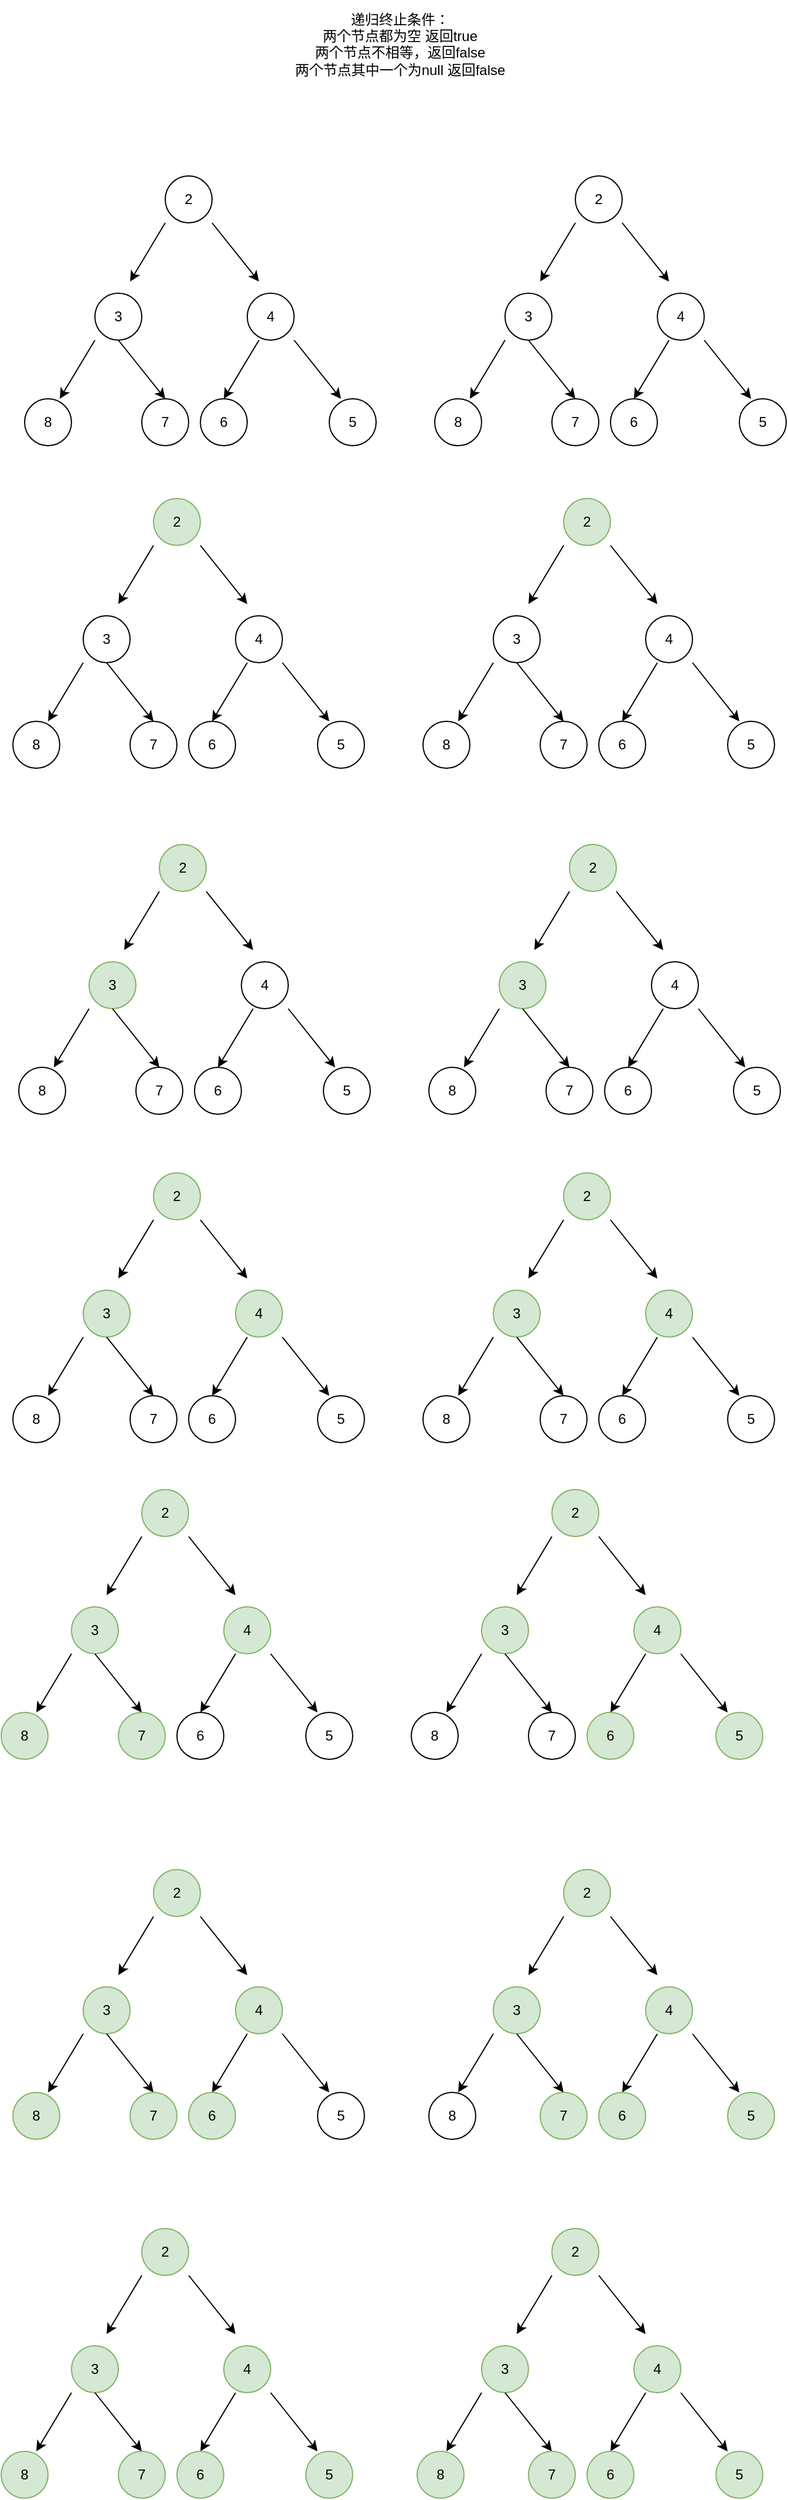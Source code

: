 <mxfile version="28.0.9">
  <diagram name="第 1 页" id="DvBqL60HD2wJzUJgZ8ju">
    <mxGraphModel dx="1426" dy="1954" grid="1" gridSize="10" guides="1" tooltips="1" connect="1" arrows="1" fold="1" page="1" pageScale="1" pageWidth="827" pageHeight="1169" math="0" shadow="0">
      <root>
        <mxCell id="0" />
        <mxCell id="1" parent="0" />
        <mxCell id="a-yUPIUQInHSvUVOcxe_-1" value="2" style="ellipse;whiteSpace=wrap;html=1;aspect=fixed;" vertex="1" parent="1">
          <mxGeometry x="160" y="80" width="40" height="40" as="geometry" />
        </mxCell>
        <mxCell id="a-yUPIUQInHSvUVOcxe_-3" value="" style="endArrow=classic;html=1;rounded=0;" edge="1" parent="1">
          <mxGeometry width="50" height="50" relative="1" as="geometry">
            <mxPoint x="160" y="120" as="sourcePoint" />
            <mxPoint x="130" y="170" as="targetPoint" />
          </mxGeometry>
        </mxCell>
        <mxCell id="a-yUPIUQInHSvUVOcxe_-4" value="" style="endArrow=classic;html=1;rounded=0;" edge="1" parent="1">
          <mxGeometry width="50" height="50" relative="1" as="geometry">
            <mxPoint x="200" y="120" as="sourcePoint" />
            <mxPoint x="240" y="170" as="targetPoint" />
          </mxGeometry>
        </mxCell>
        <mxCell id="a-yUPIUQInHSvUVOcxe_-6" value="3" style="ellipse;whiteSpace=wrap;html=1;aspect=fixed;" vertex="1" parent="1">
          <mxGeometry x="100" y="180" width="40" height="40" as="geometry" />
        </mxCell>
        <mxCell id="a-yUPIUQInHSvUVOcxe_-7" value="4" style="ellipse;whiteSpace=wrap;html=1;aspect=fixed;" vertex="1" parent="1">
          <mxGeometry x="230" y="180" width="40" height="40" as="geometry" />
        </mxCell>
        <mxCell id="a-yUPIUQInHSvUVOcxe_-8" value="" style="endArrow=classic;html=1;rounded=0;" edge="1" parent="1">
          <mxGeometry width="50" height="50" relative="1" as="geometry">
            <mxPoint x="100" y="220" as="sourcePoint" />
            <mxPoint x="70" y="270" as="targetPoint" />
          </mxGeometry>
        </mxCell>
        <mxCell id="a-yUPIUQInHSvUVOcxe_-9" value="" style="endArrow=classic;html=1;rounded=0;" edge="1" parent="1">
          <mxGeometry width="50" height="50" relative="1" as="geometry">
            <mxPoint x="270" y="220" as="sourcePoint" />
            <mxPoint x="310" y="270" as="targetPoint" />
          </mxGeometry>
        </mxCell>
        <mxCell id="a-yUPIUQInHSvUVOcxe_-10" value="8" style="ellipse;whiteSpace=wrap;html=1;aspect=fixed;" vertex="1" parent="1">
          <mxGeometry x="40" y="270" width="40" height="40" as="geometry" />
        </mxCell>
        <mxCell id="a-yUPIUQInHSvUVOcxe_-11" value="5" style="ellipse;whiteSpace=wrap;html=1;aspect=fixed;" vertex="1" parent="1">
          <mxGeometry x="300" y="270" width="40" height="40" as="geometry" />
        </mxCell>
        <mxCell id="a-yUPIUQInHSvUVOcxe_-12" value="" style="endArrow=classic;html=1;rounded=0;" edge="1" parent="1">
          <mxGeometry width="50" height="50" relative="1" as="geometry">
            <mxPoint x="120" y="220" as="sourcePoint" />
            <mxPoint x="160" y="270" as="targetPoint" />
          </mxGeometry>
        </mxCell>
        <mxCell id="a-yUPIUQInHSvUVOcxe_-13" value="" style="endArrow=classic;html=1;rounded=0;" edge="1" parent="1">
          <mxGeometry width="50" height="50" relative="1" as="geometry">
            <mxPoint x="240" y="220" as="sourcePoint" />
            <mxPoint x="210" y="270" as="targetPoint" />
          </mxGeometry>
        </mxCell>
        <mxCell id="a-yUPIUQInHSvUVOcxe_-14" value="7" style="ellipse;whiteSpace=wrap;html=1;aspect=fixed;" vertex="1" parent="1">
          <mxGeometry x="140" y="270" width="40" height="40" as="geometry" />
        </mxCell>
        <mxCell id="a-yUPIUQInHSvUVOcxe_-15" value="6" style="ellipse;whiteSpace=wrap;html=1;aspect=fixed;" vertex="1" parent="1">
          <mxGeometry x="190" y="270" width="40" height="40" as="geometry" />
        </mxCell>
        <mxCell id="a-yUPIUQInHSvUVOcxe_-16" value="2" style="ellipse;whiteSpace=wrap;html=1;aspect=fixed;" vertex="1" parent="1">
          <mxGeometry x="510" y="80" width="40" height="40" as="geometry" />
        </mxCell>
        <mxCell id="a-yUPIUQInHSvUVOcxe_-17" value="" style="endArrow=classic;html=1;rounded=0;" edge="1" parent="1">
          <mxGeometry width="50" height="50" relative="1" as="geometry">
            <mxPoint x="510" y="120" as="sourcePoint" />
            <mxPoint x="480" y="170" as="targetPoint" />
          </mxGeometry>
        </mxCell>
        <mxCell id="a-yUPIUQInHSvUVOcxe_-18" value="" style="endArrow=classic;html=1;rounded=0;" edge="1" parent="1">
          <mxGeometry width="50" height="50" relative="1" as="geometry">
            <mxPoint x="550" y="120" as="sourcePoint" />
            <mxPoint x="590" y="170" as="targetPoint" />
          </mxGeometry>
        </mxCell>
        <mxCell id="a-yUPIUQInHSvUVOcxe_-19" value="3" style="ellipse;whiteSpace=wrap;html=1;aspect=fixed;" vertex="1" parent="1">
          <mxGeometry x="450" y="180" width="40" height="40" as="geometry" />
        </mxCell>
        <mxCell id="a-yUPIUQInHSvUVOcxe_-20" value="4" style="ellipse;whiteSpace=wrap;html=1;aspect=fixed;" vertex="1" parent="1">
          <mxGeometry x="580" y="180" width="40" height="40" as="geometry" />
        </mxCell>
        <mxCell id="a-yUPIUQInHSvUVOcxe_-21" value="" style="endArrow=classic;html=1;rounded=0;" edge="1" parent="1">
          <mxGeometry width="50" height="50" relative="1" as="geometry">
            <mxPoint x="450" y="220" as="sourcePoint" />
            <mxPoint x="420" y="270" as="targetPoint" />
          </mxGeometry>
        </mxCell>
        <mxCell id="a-yUPIUQInHSvUVOcxe_-22" value="" style="endArrow=classic;html=1;rounded=0;" edge="1" parent="1">
          <mxGeometry width="50" height="50" relative="1" as="geometry">
            <mxPoint x="620" y="220" as="sourcePoint" />
            <mxPoint x="660" y="270" as="targetPoint" />
          </mxGeometry>
        </mxCell>
        <mxCell id="a-yUPIUQInHSvUVOcxe_-23" value="8" style="ellipse;whiteSpace=wrap;html=1;aspect=fixed;" vertex="1" parent="1">
          <mxGeometry x="390" y="270" width="40" height="40" as="geometry" />
        </mxCell>
        <mxCell id="a-yUPIUQInHSvUVOcxe_-24" value="5" style="ellipse;whiteSpace=wrap;html=1;aspect=fixed;" vertex="1" parent="1">
          <mxGeometry x="650" y="270" width="40" height="40" as="geometry" />
        </mxCell>
        <mxCell id="a-yUPIUQInHSvUVOcxe_-25" value="" style="endArrow=classic;html=1;rounded=0;" edge="1" parent="1">
          <mxGeometry width="50" height="50" relative="1" as="geometry">
            <mxPoint x="470" y="220" as="sourcePoint" />
            <mxPoint x="510" y="270" as="targetPoint" />
          </mxGeometry>
        </mxCell>
        <mxCell id="a-yUPIUQInHSvUVOcxe_-26" value="" style="endArrow=classic;html=1;rounded=0;" edge="1" parent="1">
          <mxGeometry width="50" height="50" relative="1" as="geometry">
            <mxPoint x="590" y="220" as="sourcePoint" />
            <mxPoint x="560" y="270" as="targetPoint" />
          </mxGeometry>
        </mxCell>
        <mxCell id="a-yUPIUQInHSvUVOcxe_-27" value="7" style="ellipse;whiteSpace=wrap;html=1;aspect=fixed;" vertex="1" parent="1">
          <mxGeometry x="490" y="270" width="40" height="40" as="geometry" />
        </mxCell>
        <mxCell id="a-yUPIUQInHSvUVOcxe_-28" value="6" style="ellipse;whiteSpace=wrap;html=1;aspect=fixed;" vertex="1" parent="1">
          <mxGeometry x="540" y="270" width="40" height="40" as="geometry" />
        </mxCell>
        <mxCell id="a-yUPIUQInHSvUVOcxe_-30" value="递归终止条件：&lt;div&gt;两个节点都为空 返回true&lt;div&gt;两个节点不相等，返回false&lt;/div&gt;&lt;div&gt;两个节点其中一个为null 返回false&lt;/div&gt;&lt;div&gt;&lt;br&gt;&lt;/div&gt;&lt;/div&gt;" style="text;html=1;align=center;verticalAlign=middle;resizable=0;points=[];autosize=1;strokeColor=none;fillColor=none;" vertex="1" parent="1">
          <mxGeometry x="260" y="-70" width="200" height="90" as="geometry" />
        </mxCell>
        <mxCell id="a-yUPIUQInHSvUVOcxe_-31" value="2" style="ellipse;whiteSpace=wrap;html=1;aspect=fixed;fillColor=#d5e8d4;strokeColor=#82b366;" vertex="1" parent="1">
          <mxGeometry x="150" y="355" width="40" height="40" as="geometry" />
        </mxCell>
        <mxCell id="a-yUPIUQInHSvUVOcxe_-32" value="" style="endArrow=classic;html=1;rounded=0;" edge="1" parent="1">
          <mxGeometry width="50" height="50" relative="1" as="geometry">
            <mxPoint x="150" y="395" as="sourcePoint" />
            <mxPoint x="120" y="445" as="targetPoint" />
          </mxGeometry>
        </mxCell>
        <mxCell id="a-yUPIUQInHSvUVOcxe_-33" value="" style="endArrow=classic;html=1;rounded=0;" edge="1" parent="1">
          <mxGeometry width="50" height="50" relative="1" as="geometry">
            <mxPoint x="190" y="395" as="sourcePoint" />
            <mxPoint x="230" y="445" as="targetPoint" />
          </mxGeometry>
        </mxCell>
        <mxCell id="a-yUPIUQInHSvUVOcxe_-34" value="3" style="ellipse;whiteSpace=wrap;html=1;aspect=fixed;" vertex="1" parent="1">
          <mxGeometry x="90" y="455" width="40" height="40" as="geometry" />
        </mxCell>
        <mxCell id="a-yUPIUQInHSvUVOcxe_-35" value="4" style="ellipse;whiteSpace=wrap;html=1;aspect=fixed;" vertex="1" parent="1">
          <mxGeometry x="220" y="455" width="40" height="40" as="geometry" />
        </mxCell>
        <mxCell id="a-yUPIUQInHSvUVOcxe_-36" value="" style="endArrow=classic;html=1;rounded=0;" edge="1" parent="1">
          <mxGeometry width="50" height="50" relative="1" as="geometry">
            <mxPoint x="90" y="495" as="sourcePoint" />
            <mxPoint x="60" y="545" as="targetPoint" />
          </mxGeometry>
        </mxCell>
        <mxCell id="a-yUPIUQInHSvUVOcxe_-37" value="" style="endArrow=classic;html=1;rounded=0;" edge="1" parent="1">
          <mxGeometry width="50" height="50" relative="1" as="geometry">
            <mxPoint x="260" y="495" as="sourcePoint" />
            <mxPoint x="300" y="545" as="targetPoint" />
          </mxGeometry>
        </mxCell>
        <mxCell id="a-yUPIUQInHSvUVOcxe_-38" value="8" style="ellipse;whiteSpace=wrap;html=1;aspect=fixed;" vertex="1" parent="1">
          <mxGeometry x="30" y="545" width="40" height="40" as="geometry" />
        </mxCell>
        <mxCell id="a-yUPIUQInHSvUVOcxe_-39" value="5" style="ellipse;whiteSpace=wrap;html=1;aspect=fixed;" vertex="1" parent="1">
          <mxGeometry x="290" y="545" width="40" height="40" as="geometry" />
        </mxCell>
        <mxCell id="a-yUPIUQInHSvUVOcxe_-40" value="" style="endArrow=classic;html=1;rounded=0;" edge="1" parent="1">
          <mxGeometry width="50" height="50" relative="1" as="geometry">
            <mxPoint x="110" y="495" as="sourcePoint" />
            <mxPoint x="150" y="545" as="targetPoint" />
          </mxGeometry>
        </mxCell>
        <mxCell id="a-yUPIUQInHSvUVOcxe_-41" value="" style="endArrow=classic;html=1;rounded=0;" edge="1" parent="1">
          <mxGeometry width="50" height="50" relative="1" as="geometry">
            <mxPoint x="230" y="495" as="sourcePoint" />
            <mxPoint x="200" y="545" as="targetPoint" />
          </mxGeometry>
        </mxCell>
        <mxCell id="a-yUPIUQInHSvUVOcxe_-42" value="7" style="ellipse;whiteSpace=wrap;html=1;aspect=fixed;" vertex="1" parent="1">
          <mxGeometry x="130" y="545" width="40" height="40" as="geometry" />
        </mxCell>
        <mxCell id="a-yUPIUQInHSvUVOcxe_-43" value="6" style="ellipse;whiteSpace=wrap;html=1;aspect=fixed;" vertex="1" parent="1">
          <mxGeometry x="180" y="545" width="40" height="40" as="geometry" />
        </mxCell>
        <mxCell id="a-yUPIUQInHSvUVOcxe_-44" value="2" style="ellipse;whiteSpace=wrap;html=1;aspect=fixed;fillColor=#d5e8d4;strokeColor=#82b366;" vertex="1" parent="1">
          <mxGeometry x="500" y="355" width="40" height="40" as="geometry" />
        </mxCell>
        <mxCell id="a-yUPIUQInHSvUVOcxe_-45" value="" style="endArrow=classic;html=1;rounded=0;" edge="1" parent="1">
          <mxGeometry width="50" height="50" relative="1" as="geometry">
            <mxPoint x="500" y="395" as="sourcePoint" />
            <mxPoint x="470" y="445" as="targetPoint" />
          </mxGeometry>
        </mxCell>
        <mxCell id="a-yUPIUQInHSvUVOcxe_-46" value="" style="endArrow=classic;html=1;rounded=0;" edge="1" parent="1">
          <mxGeometry width="50" height="50" relative="1" as="geometry">
            <mxPoint x="540" y="395" as="sourcePoint" />
            <mxPoint x="580" y="445" as="targetPoint" />
          </mxGeometry>
        </mxCell>
        <mxCell id="a-yUPIUQInHSvUVOcxe_-47" value="3" style="ellipse;whiteSpace=wrap;html=1;aspect=fixed;" vertex="1" parent="1">
          <mxGeometry x="440" y="455" width="40" height="40" as="geometry" />
        </mxCell>
        <mxCell id="a-yUPIUQInHSvUVOcxe_-48" value="4" style="ellipse;whiteSpace=wrap;html=1;aspect=fixed;" vertex="1" parent="1">
          <mxGeometry x="570" y="455" width="40" height="40" as="geometry" />
        </mxCell>
        <mxCell id="a-yUPIUQInHSvUVOcxe_-49" value="" style="endArrow=classic;html=1;rounded=0;" edge="1" parent="1">
          <mxGeometry width="50" height="50" relative="1" as="geometry">
            <mxPoint x="440" y="495" as="sourcePoint" />
            <mxPoint x="410" y="545" as="targetPoint" />
          </mxGeometry>
        </mxCell>
        <mxCell id="a-yUPIUQInHSvUVOcxe_-50" value="" style="endArrow=classic;html=1;rounded=0;" edge="1" parent="1">
          <mxGeometry width="50" height="50" relative="1" as="geometry">
            <mxPoint x="610" y="495" as="sourcePoint" />
            <mxPoint x="650" y="545" as="targetPoint" />
          </mxGeometry>
        </mxCell>
        <mxCell id="a-yUPIUQInHSvUVOcxe_-51" value="8" style="ellipse;whiteSpace=wrap;html=1;aspect=fixed;" vertex="1" parent="1">
          <mxGeometry x="380" y="545" width="40" height="40" as="geometry" />
        </mxCell>
        <mxCell id="a-yUPIUQInHSvUVOcxe_-52" value="5" style="ellipse;whiteSpace=wrap;html=1;aspect=fixed;" vertex="1" parent="1">
          <mxGeometry x="640" y="545" width="40" height="40" as="geometry" />
        </mxCell>
        <mxCell id="a-yUPIUQInHSvUVOcxe_-53" value="" style="endArrow=classic;html=1;rounded=0;" edge="1" parent="1">
          <mxGeometry width="50" height="50" relative="1" as="geometry">
            <mxPoint x="460" y="495" as="sourcePoint" />
            <mxPoint x="500" y="545" as="targetPoint" />
          </mxGeometry>
        </mxCell>
        <mxCell id="a-yUPIUQInHSvUVOcxe_-54" value="" style="endArrow=classic;html=1;rounded=0;" edge="1" parent="1">
          <mxGeometry width="50" height="50" relative="1" as="geometry">
            <mxPoint x="580" y="495" as="sourcePoint" />
            <mxPoint x="550" y="545" as="targetPoint" />
          </mxGeometry>
        </mxCell>
        <mxCell id="a-yUPIUQInHSvUVOcxe_-55" value="7" style="ellipse;whiteSpace=wrap;html=1;aspect=fixed;" vertex="1" parent="1">
          <mxGeometry x="480" y="545" width="40" height="40" as="geometry" />
        </mxCell>
        <mxCell id="a-yUPIUQInHSvUVOcxe_-56" value="6" style="ellipse;whiteSpace=wrap;html=1;aspect=fixed;" vertex="1" parent="1">
          <mxGeometry x="530" y="545" width="40" height="40" as="geometry" />
        </mxCell>
        <mxCell id="a-yUPIUQInHSvUVOcxe_-57" value="2" style="ellipse;whiteSpace=wrap;html=1;aspect=fixed;fillColor=#d5e8d4;strokeColor=#82b366;" vertex="1" parent="1">
          <mxGeometry x="155" y="650" width="40" height="40" as="geometry" />
        </mxCell>
        <mxCell id="a-yUPIUQInHSvUVOcxe_-58" value="" style="endArrow=classic;html=1;rounded=0;" edge="1" parent="1">
          <mxGeometry width="50" height="50" relative="1" as="geometry">
            <mxPoint x="155" y="690" as="sourcePoint" />
            <mxPoint x="125" y="740" as="targetPoint" />
          </mxGeometry>
        </mxCell>
        <mxCell id="a-yUPIUQInHSvUVOcxe_-59" value="" style="endArrow=classic;html=1;rounded=0;" edge="1" parent="1">
          <mxGeometry width="50" height="50" relative="1" as="geometry">
            <mxPoint x="195" y="690" as="sourcePoint" />
            <mxPoint x="235" y="740" as="targetPoint" />
          </mxGeometry>
        </mxCell>
        <mxCell id="a-yUPIUQInHSvUVOcxe_-60" value="3" style="ellipse;whiteSpace=wrap;html=1;aspect=fixed;fillColor=#d5e8d4;strokeColor=#82b366;" vertex="1" parent="1">
          <mxGeometry x="95" y="750" width="40" height="40" as="geometry" />
        </mxCell>
        <mxCell id="a-yUPIUQInHSvUVOcxe_-61" value="4" style="ellipse;whiteSpace=wrap;html=1;aspect=fixed;" vertex="1" parent="1">
          <mxGeometry x="225" y="750" width="40" height="40" as="geometry" />
        </mxCell>
        <mxCell id="a-yUPIUQInHSvUVOcxe_-62" value="" style="endArrow=classic;html=1;rounded=0;" edge="1" parent="1">
          <mxGeometry width="50" height="50" relative="1" as="geometry">
            <mxPoint x="95" y="790" as="sourcePoint" />
            <mxPoint x="65" y="840" as="targetPoint" />
          </mxGeometry>
        </mxCell>
        <mxCell id="a-yUPIUQInHSvUVOcxe_-63" value="" style="endArrow=classic;html=1;rounded=0;" edge="1" parent="1">
          <mxGeometry width="50" height="50" relative="1" as="geometry">
            <mxPoint x="265" y="790" as="sourcePoint" />
            <mxPoint x="305" y="840" as="targetPoint" />
          </mxGeometry>
        </mxCell>
        <mxCell id="a-yUPIUQInHSvUVOcxe_-64" value="8" style="ellipse;whiteSpace=wrap;html=1;aspect=fixed;" vertex="1" parent="1">
          <mxGeometry x="35" y="840" width="40" height="40" as="geometry" />
        </mxCell>
        <mxCell id="a-yUPIUQInHSvUVOcxe_-65" value="5" style="ellipse;whiteSpace=wrap;html=1;aspect=fixed;" vertex="1" parent="1">
          <mxGeometry x="295" y="840" width="40" height="40" as="geometry" />
        </mxCell>
        <mxCell id="a-yUPIUQInHSvUVOcxe_-66" value="" style="endArrow=classic;html=1;rounded=0;" edge="1" parent="1">
          <mxGeometry width="50" height="50" relative="1" as="geometry">
            <mxPoint x="115" y="790" as="sourcePoint" />
            <mxPoint x="155" y="840" as="targetPoint" />
          </mxGeometry>
        </mxCell>
        <mxCell id="a-yUPIUQInHSvUVOcxe_-67" value="" style="endArrow=classic;html=1;rounded=0;" edge="1" parent="1">
          <mxGeometry width="50" height="50" relative="1" as="geometry">
            <mxPoint x="235" y="790" as="sourcePoint" />
            <mxPoint x="205" y="840" as="targetPoint" />
          </mxGeometry>
        </mxCell>
        <mxCell id="a-yUPIUQInHSvUVOcxe_-68" value="7" style="ellipse;whiteSpace=wrap;html=1;aspect=fixed;" vertex="1" parent="1">
          <mxGeometry x="135" y="840" width="40" height="40" as="geometry" />
        </mxCell>
        <mxCell id="a-yUPIUQInHSvUVOcxe_-69" value="6" style="ellipse;whiteSpace=wrap;html=1;aspect=fixed;" vertex="1" parent="1">
          <mxGeometry x="185" y="840" width="40" height="40" as="geometry" />
        </mxCell>
        <mxCell id="a-yUPIUQInHSvUVOcxe_-70" value="2" style="ellipse;whiteSpace=wrap;html=1;aspect=fixed;fillColor=#d5e8d4;strokeColor=#82b366;" vertex="1" parent="1">
          <mxGeometry x="505" y="650" width="40" height="40" as="geometry" />
        </mxCell>
        <mxCell id="a-yUPIUQInHSvUVOcxe_-71" value="" style="endArrow=classic;html=1;rounded=0;" edge="1" parent="1">
          <mxGeometry width="50" height="50" relative="1" as="geometry">
            <mxPoint x="505" y="690" as="sourcePoint" />
            <mxPoint x="475" y="740" as="targetPoint" />
          </mxGeometry>
        </mxCell>
        <mxCell id="a-yUPIUQInHSvUVOcxe_-72" value="" style="endArrow=classic;html=1;rounded=0;" edge="1" parent="1">
          <mxGeometry width="50" height="50" relative="1" as="geometry">
            <mxPoint x="545" y="690" as="sourcePoint" />
            <mxPoint x="585" y="740" as="targetPoint" />
          </mxGeometry>
        </mxCell>
        <mxCell id="a-yUPIUQInHSvUVOcxe_-73" value="3" style="ellipse;whiteSpace=wrap;html=1;aspect=fixed;fillColor=#d5e8d4;strokeColor=#82b366;" vertex="1" parent="1">
          <mxGeometry x="445" y="750" width="40" height="40" as="geometry" />
        </mxCell>
        <mxCell id="a-yUPIUQInHSvUVOcxe_-74" value="4" style="ellipse;whiteSpace=wrap;html=1;aspect=fixed;" vertex="1" parent="1">
          <mxGeometry x="575" y="750" width="40" height="40" as="geometry" />
        </mxCell>
        <mxCell id="a-yUPIUQInHSvUVOcxe_-75" value="" style="endArrow=classic;html=1;rounded=0;" edge="1" parent="1">
          <mxGeometry width="50" height="50" relative="1" as="geometry">
            <mxPoint x="445" y="790" as="sourcePoint" />
            <mxPoint x="415" y="840" as="targetPoint" />
          </mxGeometry>
        </mxCell>
        <mxCell id="a-yUPIUQInHSvUVOcxe_-76" value="" style="endArrow=classic;html=1;rounded=0;" edge="1" parent="1">
          <mxGeometry width="50" height="50" relative="1" as="geometry">
            <mxPoint x="615" y="790" as="sourcePoint" />
            <mxPoint x="655" y="840" as="targetPoint" />
          </mxGeometry>
        </mxCell>
        <mxCell id="a-yUPIUQInHSvUVOcxe_-77" value="8" style="ellipse;whiteSpace=wrap;html=1;aspect=fixed;" vertex="1" parent="1">
          <mxGeometry x="385" y="840" width="40" height="40" as="geometry" />
        </mxCell>
        <mxCell id="a-yUPIUQInHSvUVOcxe_-78" value="5" style="ellipse;whiteSpace=wrap;html=1;aspect=fixed;" vertex="1" parent="1">
          <mxGeometry x="645" y="840" width="40" height="40" as="geometry" />
        </mxCell>
        <mxCell id="a-yUPIUQInHSvUVOcxe_-79" value="" style="endArrow=classic;html=1;rounded=0;" edge="1" parent="1">
          <mxGeometry width="50" height="50" relative="1" as="geometry">
            <mxPoint x="465" y="790" as="sourcePoint" />
            <mxPoint x="505" y="840" as="targetPoint" />
          </mxGeometry>
        </mxCell>
        <mxCell id="a-yUPIUQInHSvUVOcxe_-80" value="" style="endArrow=classic;html=1;rounded=0;" edge="1" parent="1">
          <mxGeometry width="50" height="50" relative="1" as="geometry">
            <mxPoint x="585" y="790" as="sourcePoint" />
            <mxPoint x="555" y="840" as="targetPoint" />
          </mxGeometry>
        </mxCell>
        <mxCell id="a-yUPIUQInHSvUVOcxe_-81" value="7" style="ellipse;whiteSpace=wrap;html=1;aspect=fixed;" vertex="1" parent="1">
          <mxGeometry x="485" y="840" width="40" height="40" as="geometry" />
        </mxCell>
        <mxCell id="a-yUPIUQInHSvUVOcxe_-82" value="6" style="ellipse;whiteSpace=wrap;html=1;aspect=fixed;" vertex="1" parent="1">
          <mxGeometry x="535" y="840" width="40" height="40" as="geometry" />
        </mxCell>
        <mxCell id="a-yUPIUQInHSvUVOcxe_-83" value="2" style="ellipse;whiteSpace=wrap;html=1;aspect=fixed;fillColor=#d5e8d4;strokeColor=#82b366;" vertex="1" parent="1">
          <mxGeometry x="150" y="930" width="40" height="40" as="geometry" />
        </mxCell>
        <mxCell id="a-yUPIUQInHSvUVOcxe_-84" value="" style="endArrow=classic;html=1;rounded=0;" edge="1" parent="1">
          <mxGeometry width="50" height="50" relative="1" as="geometry">
            <mxPoint x="150" y="970" as="sourcePoint" />
            <mxPoint x="120" y="1020" as="targetPoint" />
          </mxGeometry>
        </mxCell>
        <mxCell id="a-yUPIUQInHSvUVOcxe_-85" value="" style="endArrow=classic;html=1;rounded=0;" edge="1" parent="1">
          <mxGeometry width="50" height="50" relative="1" as="geometry">
            <mxPoint x="190" y="970" as="sourcePoint" />
            <mxPoint x="230" y="1020" as="targetPoint" />
          </mxGeometry>
        </mxCell>
        <mxCell id="a-yUPIUQInHSvUVOcxe_-86" value="3" style="ellipse;whiteSpace=wrap;html=1;aspect=fixed;fillColor=#d5e8d4;strokeColor=#82b366;" vertex="1" parent="1">
          <mxGeometry x="90" y="1030" width="40" height="40" as="geometry" />
        </mxCell>
        <mxCell id="a-yUPIUQInHSvUVOcxe_-87" value="4" style="ellipse;whiteSpace=wrap;html=1;aspect=fixed;fillColor=#d5e8d4;strokeColor=#82b366;" vertex="1" parent="1">
          <mxGeometry x="220" y="1030" width="40" height="40" as="geometry" />
        </mxCell>
        <mxCell id="a-yUPIUQInHSvUVOcxe_-88" value="" style="endArrow=classic;html=1;rounded=0;" edge="1" parent="1">
          <mxGeometry width="50" height="50" relative="1" as="geometry">
            <mxPoint x="90" y="1070" as="sourcePoint" />
            <mxPoint x="60" y="1120" as="targetPoint" />
          </mxGeometry>
        </mxCell>
        <mxCell id="a-yUPIUQInHSvUVOcxe_-89" value="" style="endArrow=classic;html=1;rounded=0;" edge="1" parent="1">
          <mxGeometry width="50" height="50" relative="1" as="geometry">
            <mxPoint x="260" y="1070" as="sourcePoint" />
            <mxPoint x="300" y="1120" as="targetPoint" />
          </mxGeometry>
        </mxCell>
        <mxCell id="a-yUPIUQInHSvUVOcxe_-90" value="8" style="ellipse;whiteSpace=wrap;html=1;aspect=fixed;" vertex="1" parent="1">
          <mxGeometry x="30" y="1120" width="40" height="40" as="geometry" />
        </mxCell>
        <mxCell id="a-yUPIUQInHSvUVOcxe_-91" value="5" style="ellipse;whiteSpace=wrap;html=1;aspect=fixed;" vertex="1" parent="1">
          <mxGeometry x="290" y="1120" width="40" height="40" as="geometry" />
        </mxCell>
        <mxCell id="a-yUPIUQInHSvUVOcxe_-92" value="" style="endArrow=classic;html=1;rounded=0;" edge="1" parent="1">
          <mxGeometry width="50" height="50" relative="1" as="geometry">
            <mxPoint x="110" y="1070" as="sourcePoint" />
            <mxPoint x="150" y="1120" as="targetPoint" />
          </mxGeometry>
        </mxCell>
        <mxCell id="a-yUPIUQInHSvUVOcxe_-93" value="" style="endArrow=classic;html=1;rounded=0;" edge="1" parent="1">
          <mxGeometry width="50" height="50" relative="1" as="geometry">
            <mxPoint x="230" y="1070" as="sourcePoint" />
            <mxPoint x="200" y="1120" as="targetPoint" />
          </mxGeometry>
        </mxCell>
        <mxCell id="a-yUPIUQInHSvUVOcxe_-94" value="7" style="ellipse;whiteSpace=wrap;html=1;aspect=fixed;" vertex="1" parent="1">
          <mxGeometry x="130" y="1120" width="40" height="40" as="geometry" />
        </mxCell>
        <mxCell id="a-yUPIUQInHSvUVOcxe_-95" value="6" style="ellipse;whiteSpace=wrap;html=1;aspect=fixed;" vertex="1" parent="1">
          <mxGeometry x="180" y="1120" width="40" height="40" as="geometry" />
        </mxCell>
        <mxCell id="a-yUPIUQInHSvUVOcxe_-96" value="2" style="ellipse;whiteSpace=wrap;html=1;aspect=fixed;fillColor=#d5e8d4;strokeColor=#82b366;" vertex="1" parent="1">
          <mxGeometry x="500" y="930" width="40" height="40" as="geometry" />
        </mxCell>
        <mxCell id="a-yUPIUQInHSvUVOcxe_-97" value="" style="endArrow=classic;html=1;rounded=0;" edge="1" parent="1">
          <mxGeometry width="50" height="50" relative="1" as="geometry">
            <mxPoint x="500" y="970" as="sourcePoint" />
            <mxPoint x="470" y="1020" as="targetPoint" />
          </mxGeometry>
        </mxCell>
        <mxCell id="a-yUPIUQInHSvUVOcxe_-98" value="" style="endArrow=classic;html=1;rounded=0;" edge="1" parent="1">
          <mxGeometry width="50" height="50" relative="1" as="geometry">
            <mxPoint x="540" y="970" as="sourcePoint" />
            <mxPoint x="580" y="1020" as="targetPoint" />
          </mxGeometry>
        </mxCell>
        <mxCell id="a-yUPIUQInHSvUVOcxe_-99" value="3" style="ellipse;whiteSpace=wrap;html=1;aspect=fixed;fillColor=#d5e8d4;strokeColor=#82b366;" vertex="1" parent="1">
          <mxGeometry x="440" y="1030" width="40" height="40" as="geometry" />
        </mxCell>
        <mxCell id="a-yUPIUQInHSvUVOcxe_-100" value="4" style="ellipse;whiteSpace=wrap;html=1;aspect=fixed;fillColor=#d5e8d4;strokeColor=#82b366;" vertex="1" parent="1">
          <mxGeometry x="570" y="1030" width="40" height="40" as="geometry" />
        </mxCell>
        <mxCell id="a-yUPIUQInHSvUVOcxe_-101" value="" style="endArrow=classic;html=1;rounded=0;" edge="1" parent="1">
          <mxGeometry width="50" height="50" relative="1" as="geometry">
            <mxPoint x="440" y="1070" as="sourcePoint" />
            <mxPoint x="410" y="1120" as="targetPoint" />
          </mxGeometry>
        </mxCell>
        <mxCell id="a-yUPIUQInHSvUVOcxe_-102" value="" style="endArrow=classic;html=1;rounded=0;" edge="1" parent="1">
          <mxGeometry width="50" height="50" relative="1" as="geometry">
            <mxPoint x="610" y="1070" as="sourcePoint" />
            <mxPoint x="650" y="1120" as="targetPoint" />
          </mxGeometry>
        </mxCell>
        <mxCell id="a-yUPIUQInHSvUVOcxe_-103" value="8" style="ellipse;whiteSpace=wrap;html=1;aspect=fixed;" vertex="1" parent="1">
          <mxGeometry x="380" y="1120" width="40" height="40" as="geometry" />
        </mxCell>
        <mxCell id="a-yUPIUQInHSvUVOcxe_-104" value="5" style="ellipse;whiteSpace=wrap;html=1;aspect=fixed;" vertex="1" parent="1">
          <mxGeometry x="640" y="1120" width="40" height="40" as="geometry" />
        </mxCell>
        <mxCell id="a-yUPIUQInHSvUVOcxe_-105" value="" style="endArrow=classic;html=1;rounded=0;" edge="1" parent="1">
          <mxGeometry width="50" height="50" relative="1" as="geometry">
            <mxPoint x="460" y="1070" as="sourcePoint" />
            <mxPoint x="500" y="1120" as="targetPoint" />
          </mxGeometry>
        </mxCell>
        <mxCell id="a-yUPIUQInHSvUVOcxe_-106" value="" style="endArrow=classic;html=1;rounded=0;" edge="1" parent="1">
          <mxGeometry width="50" height="50" relative="1" as="geometry">
            <mxPoint x="580" y="1070" as="sourcePoint" />
            <mxPoint x="550" y="1120" as="targetPoint" />
          </mxGeometry>
        </mxCell>
        <mxCell id="a-yUPIUQInHSvUVOcxe_-107" value="7" style="ellipse;whiteSpace=wrap;html=1;aspect=fixed;" vertex="1" parent="1">
          <mxGeometry x="480" y="1120" width="40" height="40" as="geometry" />
        </mxCell>
        <mxCell id="a-yUPIUQInHSvUVOcxe_-108" value="6" style="ellipse;whiteSpace=wrap;html=1;aspect=fixed;" vertex="1" parent="1">
          <mxGeometry x="530" y="1120" width="40" height="40" as="geometry" />
        </mxCell>
        <mxCell id="a-yUPIUQInHSvUVOcxe_-109" value="2" style="ellipse;whiteSpace=wrap;html=1;aspect=fixed;fillColor=#d5e8d4;strokeColor=#82b366;" vertex="1" parent="1">
          <mxGeometry x="140" y="1200" width="40" height="40" as="geometry" />
        </mxCell>
        <mxCell id="a-yUPIUQInHSvUVOcxe_-110" value="" style="endArrow=classic;html=1;rounded=0;" edge="1" parent="1">
          <mxGeometry width="50" height="50" relative="1" as="geometry">
            <mxPoint x="140" y="1240" as="sourcePoint" />
            <mxPoint x="110" y="1290" as="targetPoint" />
          </mxGeometry>
        </mxCell>
        <mxCell id="a-yUPIUQInHSvUVOcxe_-111" value="" style="endArrow=classic;html=1;rounded=0;" edge="1" parent="1">
          <mxGeometry width="50" height="50" relative="1" as="geometry">
            <mxPoint x="180" y="1240" as="sourcePoint" />
            <mxPoint x="220" y="1290" as="targetPoint" />
          </mxGeometry>
        </mxCell>
        <mxCell id="a-yUPIUQInHSvUVOcxe_-112" value="3" style="ellipse;whiteSpace=wrap;html=1;aspect=fixed;fillColor=#d5e8d4;strokeColor=#82b366;" vertex="1" parent="1">
          <mxGeometry x="80" y="1300" width="40" height="40" as="geometry" />
        </mxCell>
        <mxCell id="a-yUPIUQInHSvUVOcxe_-113" value="4" style="ellipse;whiteSpace=wrap;html=1;aspect=fixed;fillColor=#d5e8d4;strokeColor=#82b366;" vertex="1" parent="1">
          <mxGeometry x="210" y="1300" width="40" height="40" as="geometry" />
        </mxCell>
        <mxCell id="a-yUPIUQInHSvUVOcxe_-114" value="" style="endArrow=classic;html=1;rounded=0;" edge="1" parent="1">
          <mxGeometry width="50" height="50" relative="1" as="geometry">
            <mxPoint x="80" y="1340" as="sourcePoint" />
            <mxPoint x="50" y="1390" as="targetPoint" />
          </mxGeometry>
        </mxCell>
        <mxCell id="a-yUPIUQInHSvUVOcxe_-115" value="" style="endArrow=classic;html=1;rounded=0;" edge="1" parent="1">
          <mxGeometry width="50" height="50" relative="1" as="geometry">
            <mxPoint x="250" y="1340" as="sourcePoint" />
            <mxPoint x="290" y="1390" as="targetPoint" />
          </mxGeometry>
        </mxCell>
        <mxCell id="a-yUPIUQInHSvUVOcxe_-116" value="8" style="ellipse;whiteSpace=wrap;html=1;aspect=fixed;fillColor=#d5e8d4;strokeColor=#82b366;" vertex="1" parent="1">
          <mxGeometry x="20" y="1390" width="40" height="40" as="geometry" />
        </mxCell>
        <mxCell id="a-yUPIUQInHSvUVOcxe_-117" value="5" style="ellipse;whiteSpace=wrap;html=1;aspect=fixed;" vertex="1" parent="1">
          <mxGeometry x="280" y="1390" width="40" height="40" as="geometry" />
        </mxCell>
        <mxCell id="a-yUPIUQInHSvUVOcxe_-118" value="" style="endArrow=classic;html=1;rounded=0;" edge="1" parent="1">
          <mxGeometry width="50" height="50" relative="1" as="geometry">
            <mxPoint x="100" y="1340" as="sourcePoint" />
            <mxPoint x="140" y="1390" as="targetPoint" />
          </mxGeometry>
        </mxCell>
        <mxCell id="a-yUPIUQInHSvUVOcxe_-119" value="" style="endArrow=classic;html=1;rounded=0;" edge="1" parent="1">
          <mxGeometry width="50" height="50" relative="1" as="geometry">
            <mxPoint x="220" y="1340" as="sourcePoint" />
            <mxPoint x="190" y="1390" as="targetPoint" />
          </mxGeometry>
        </mxCell>
        <mxCell id="a-yUPIUQInHSvUVOcxe_-120" value="7" style="ellipse;whiteSpace=wrap;html=1;aspect=fixed;fillColor=#d5e8d4;strokeColor=#82b366;" vertex="1" parent="1">
          <mxGeometry x="120" y="1390" width="40" height="40" as="geometry" />
        </mxCell>
        <mxCell id="a-yUPIUQInHSvUVOcxe_-121" value="6" style="ellipse;whiteSpace=wrap;html=1;aspect=fixed;" vertex="1" parent="1">
          <mxGeometry x="170" y="1390" width="40" height="40" as="geometry" />
        </mxCell>
        <mxCell id="a-yUPIUQInHSvUVOcxe_-122" value="2" style="ellipse;whiteSpace=wrap;html=1;aspect=fixed;fillColor=#d5e8d4;strokeColor=#82b366;" vertex="1" parent="1">
          <mxGeometry x="490" y="1200" width="40" height="40" as="geometry" />
        </mxCell>
        <mxCell id="a-yUPIUQInHSvUVOcxe_-123" value="" style="endArrow=classic;html=1;rounded=0;" edge="1" parent="1">
          <mxGeometry width="50" height="50" relative="1" as="geometry">
            <mxPoint x="490" y="1240" as="sourcePoint" />
            <mxPoint x="460" y="1290" as="targetPoint" />
          </mxGeometry>
        </mxCell>
        <mxCell id="a-yUPIUQInHSvUVOcxe_-124" value="" style="endArrow=classic;html=1;rounded=0;" edge="1" parent="1">
          <mxGeometry width="50" height="50" relative="1" as="geometry">
            <mxPoint x="530" y="1240" as="sourcePoint" />
            <mxPoint x="570" y="1290" as="targetPoint" />
          </mxGeometry>
        </mxCell>
        <mxCell id="a-yUPIUQInHSvUVOcxe_-125" value="3" style="ellipse;whiteSpace=wrap;html=1;aspect=fixed;fillColor=#d5e8d4;strokeColor=#82b366;" vertex="1" parent="1">
          <mxGeometry x="430" y="1300" width="40" height="40" as="geometry" />
        </mxCell>
        <mxCell id="a-yUPIUQInHSvUVOcxe_-126" value="4" style="ellipse;whiteSpace=wrap;html=1;aspect=fixed;fillColor=#d5e8d4;strokeColor=#82b366;" vertex="1" parent="1">
          <mxGeometry x="560" y="1300" width="40" height="40" as="geometry" />
        </mxCell>
        <mxCell id="a-yUPIUQInHSvUVOcxe_-127" value="" style="endArrow=classic;html=1;rounded=0;" edge="1" parent="1">
          <mxGeometry width="50" height="50" relative="1" as="geometry">
            <mxPoint x="430" y="1340" as="sourcePoint" />
            <mxPoint x="400" y="1390" as="targetPoint" />
          </mxGeometry>
        </mxCell>
        <mxCell id="a-yUPIUQInHSvUVOcxe_-128" value="" style="endArrow=classic;html=1;rounded=0;" edge="1" parent="1">
          <mxGeometry width="50" height="50" relative="1" as="geometry">
            <mxPoint x="600" y="1340" as="sourcePoint" />
            <mxPoint x="640" y="1390" as="targetPoint" />
          </mxGeometry>
        </mxCell>
        <mxCell id="a-yUPIUQInHSvUVOcxe_-129" value="8" style="ellipse;whiteSpace=wrap;html=1;aspect=fixed;" vertex="1" parent="1">
          <mxGeometry x="370" y="1390" width="40" height="40" as="geometry" />
        </mxCell>
        <mxCell id="a-yUPIUQInHSvUVOcxe_-130" value="5" style="ellipse;whiteSpace=wrap;html=1;aspect=fixed;fillColor=#d5e8d4;strokeColor=#82b366;" vertex="1" parent="1">
          <mxGeometry x="630" y="1390" width="40" height="40" as="geometry" />
        </mxCell>
        <mxCell id="a-yUPIUQInHSvUVOcxe_-131" value="" style="endArrow=classic;html=1;rounded=0;" edge="1" parent="1">
          <mxGeometry width="50" height="50" relative="1" as="geometry">
            <mxPoint x="450" y="1340" as="sourcePoint" />
            <mxPoint x="490" y="1390" as="targetPoint" />
          </mxGeometry>
        </mxCell>
        <mxCell id="a-yUPIUQInHSvUVOcxe_-132" value="" style="endArrow=classic;html=1;rounded=0;" edge="1" parent="1">
          <mxGeometry width="50" height="50" relative="1" as="geometry">
            <mxPoint x="570" y="1340" as="sourcePoint" />
            <mxPoint x="540" y="1390" as="targetPoint" />
          </mxGeometry>
        </mxCell>
        <mxCell id="a-yUPIUQInHSvUVOcxe_-133" value="7" style="ellipse;whiteSpace=wrap;html=1;aspect=fixed;" vertex="1" parent="1">
          <mxGeometry x="470" y="1390" width="40" height="40" as="geometry" />
        </mxCell>
        <mxCell id="a-yUPIUQInHSvUVOcxe_-134" value="6" style="ellipse;whiteSpace=wrap;html=1;aspect=fixed;fillColor=#d5e8d4;strokeColor=#82b366;" vertex="1" parent="1">
          <mxGeometry x="520" y="1390" width="40" height="40" as="geometry" />
        </mxCell>
        <mxCell id="a-yUPIUQInHSvUVOcxe_-135" value="2" style="ellipse;whiteSpace=wrap;html=1;aspect=fixed;fillColor=#d5e8d4;strokeColor=#82b366;" vertex="1" parent="1">
          <mxGeometry x="150" y="1524" width="40" height="40" as="geometry" />
        </mxCell>
        <mxCell id="a-yUPIUQInHSvUVOcxe_-136" value="" style="endArrow=classic;html=1;rounded=0;" edge="1" parent="1">
          <mxGeometry width="50" height="50" relative="1" as="geometry">
            <mxPoint x="150" y="1564" as="sourcePoint" />
            <mxPoint x="120" y="1614" as="targetPoint" />
          </mxGeometry>
        </mxCell>
        <mxCell id="a-yUPIUQInHSvUVOcxe_-137" value="" style="endArrow=classic;html=1;rounded=0;" edge="1" parent="1">
          <mxGeometry width="50" height="50" relative="1" as="geometry">
            <mxPoint x="190" y="1564" as="sourcePoint" />
            <mxPoint x="230" y="1614" as="targetPoint" />
          </mxGeometry>
        </mxCell>
        <mxCell id="a-yUPIUQInHSvUVOcxe_-138" value="3" style="ellipse;whiteSpace=wrap;html=1;aspect=fixed;fillColor=#d5e8d4;strokeColor=#82b366;" vertex="1" parent="1">
          <mxGeometry x="90" y="1624" width="40" height="40" as="geometry" />
        </mxCell>
        <mxCell id="a-yUPIUQInHSvUVOcxe_-139" value="4" style="ellipse;whiteSpace=wrap;html=1;aspect=fixed;fillColor=#d5e8d4;strokeColor=#82b366;" vertex="1" parent="1">
          <mxGeometry x="220" y="1624" width="40" height="40" as="geometry" />
        </mxCell>
        <mxCell id="a-yUPIUQInHSvUVOcxe_-140" value="" style="endArrow=classic;html=1;rounded=0;" edge="1" parent="1">
          <mxGeometry width="50" height="50" relative="1" as="geometry">
            <mxPoint x="90" y="1664" as="sourcePoint" />
            <mxPoint x="60" y="1714" as="targetPoint" />
          </mxGeometry>
        </mxCell>
        <mxCell id="a-yUPIUQInHSvUVOcxe_-141" value="" style="endArrow=classic;html=1;rounded=0;" edge="1" parent="1">
          <mxGeometry width="50" height="50" relative="1" as="geometry">
            <mxPoint x="260" y="1664" as="sourcePoint" />
            <mxPoint x="300" y="1714" as="targetPoint" />
          </mxGeometry>
        </mxCell>
        <mxCell id="a-yUPIUQInHSvUVOcxe_-142" value="5" style="ellipse;whiteSpace=wrap;html=1;aspect=fixed;" vertex="1" parent="1">
          <mxGeometry x="290" y="1714" width="40" height="40" as="geometry" />
        </mxCell>
        <mxCell id="a-yUPIUQInHSvUVOcxe_-143" value="" style="endArrow=classic;html=1;rounded=0;" edge="1" parent="1">
          <mxGeometry width="50" height="50" relative="1" as="geometry">
            <mxPoint x="110" y="1664" as="sourcePoint" />
            <mxPoint x="150" y="1714" as="targetPoint" />
          </mxGeometry>
        </mxCell>
        <mxCell id="a-yUPIUQInHSvUVOcxe_-144" value="" style="endArrow=classic;html=1;rounded=0;" edge="1" parent="1">
          <mxGeometry width="50" height="50" relative="1" as="geometry">
            <mxPoint x="230" y="1664" as="sourcePoint" />
            <mxPoint x="200" y="1714" as="targetPoint" />
          </mxGeometry>
        </mxCell>
        <mxCell id="a-yUPIUQInHSvUVOcxe_-145" value="7" style="ellipse;whiteSpace=wrap;html=1;aspect=fixed;fillColor=#d5e8d4;strokeColor=#82b366;" vertex="1" parent="1">
          <mxGeometry x="130" y="1714" width="40" height="40" as="geometry" />
        </mxCell>
        <mxCell id="a-yUPIUQInHSvUVOcxe_-146" value="6" style="ellipse;whiteSpace=wrap;html=1;aspect=fixed;fillColor=#d5e8d4;strokeColor=#82b366;" vertex="1" parent="1">
          <mxGeometry x="180" y="1714" width="40" height="40" as="geometry" />
        </mxCell>
        <mxCell id="a-yUPIUQInHSvUVOcxe_-147" value="2" style="ellipse;whiteSpace=wrap;html=1;aspect=fixed;fillColor=#d5e8d4;strokeColor=#82b366;" vertex="1" parent="1">
          <mxGeometry x="500" y="1524" width="40" height="40" as="geometry" />
        </mxCell>
        <mxCell id="a-yUPIUQInHSvUVOcxe_-148" value="" style="endArrow=classic;html=1;rounded=0;" edge="1" parent="1">
          <mxGeometry width="50" height="50" relative="1" as="geometry">
            <mxPoint x="500" y="1564" as="sourcePoint" />
            <mxPoint x="470" y="1614" as="targetPoint" />
          </mxGeometry>
        </mxCell>
        <mxCell id="a-yUPIUQInHSvUVOcxe_-149" value="" style="endArrow=classic;html=1;rounded=0;" edge="1" parent="1">
          <mxGeometry width="50" height="50" relative="1" as="geometry">
            <mxPoint x="540" y="1564" as="sourcePoint" />
            <mxPoint x="580" y="1614" as="targetPoint" />
          </mxGeometry>
        </mxCell>
        <mxCell id="a-yUPIUQInHSvUVOcxe_-150" value="3" style="ellipse;whiteSpace=wrap;html=1;aspect=fixed;fillColor=#d5e8d4;strokeColor=#82b366;" vertex="1" parent="1">
          <mxGeometry x="440" y="1624" width="40" height="40" as="geometry" />
        </mxCell>
        <mxCell id="a-yUPIUQInHSvUVOcxe_-151" value="4" style="ellipse;whiteSpace=wrap;html=1;aspect=fixed;fillColor=#d5e8d4;strokeColor=#82b366;" vertex="1" parent="1">
          <mxGeometry x="570" y="1624" width="40" height="40" as="geometry" />
        </mxCell>
        <mxCell id="a-yUPIUQInHSvUVOcxe_-152" value="" style="endArrow=classic;html=1;rounded=0;" edge="1" parent="1">
          <mxGeometry width="50" height="50" relative="1" as="geometry">
            <mxPoint x="440" y="1664" as="sourcePoint" />
            <mxPoint x="410" y="1714" as="targetPoint" />
          </mxGeometry>
        </mxCell>
        <mxCell id="a-yUPIUQInHSvUVOcxe_-153" value="" style="endArrow=classic;html=1;rounded=0;" edge="1" parent="1">
          <mxGeometry width="50" height="50" relative="1" as="geometry">
            <mxPoint x="610" y="1664" as="sourcePoint" />
            <mxPoint x="650" y="1714" as="targetPoint" />
          </mxGeometry>
        </mxCell>
        <mxCell id="a-yUPIUQInHSvUVOcxe_-154" value="8" style="ellipse;whiteSpace=wrap;html=1;aspect=fixed;" vertex="1" parent="1">
          <mxGeometry x="385" y="1714" width="40" height="40" as="geometry" />
        </mxCell>
        <mxCell id="a-yUPIUQInHSvUVOcxe_-155" value="5" style="ellipse;whiteSpace=wrap;html=1;aspect=fixed;fillColor=#d5e8d4;strokeColor=#82b366;" vertex="1" parent="1">
          <mxGeometry x="640" y="1714" width="40" height="40" as="geometry" />
        </mxCell>
        <mxCell id="a-yUPIUQInHSvUVOcxe_-156" value="" style="endArrow=classic;html=1;rounded=0;" edge="1" parent="1">
          <mxGeometry width="50" height="50" relative="1" as="geometry">
            <mxPoint x="460" y="1664" as="sourcePoint" />
            <mxPoint x="500" y="1714" as="targetPoint" />
          </mxGeometry>
        </mxCell>
        <mxCell id="a-yUPIUQInHSvUVOcxe_-157" value="" style="endArrow=classic;html=1;rounded=0;" edge="1" parent="1">
          <mxGeometry width="50" height="50" relative="1" as="geometry">
            <mxPoint x="580" y="1664" as="sourcePoint" />
            <mxPoint x="550" y="1714" as="targetPoint" />
          </mxGeometry>
        </mxCell>
        <mxCell id="a-yUPIUQInHSvUVOcxe_-158" value="7" style="ellipse;whiteSpace=wrap;html=1;aspect=fixed;fillColor=#d5e8d4;strokeColor=#82b366;" vertex="1" parent="1">
          <mxGeometry x="480" y="1714" width="40" height="40" as="geometry" />
        </mxCell>
        <mxCell id="a-yUPIUQInHSvUVOcxe_-159" value="6" style="ellipse;whiteSpace=wrap;html=1;aspect=fixed;fillColor=#d5e8d4;strokeColor=#82b366;" vertex="1" parent="1">
          <mxGeometry x="530" y="1714" width="40" height="40" as="geometry" />
        </mxCell>
        <mxCell id="a-yUPIUQInHSvUVOcxe_-160" value="8" style="ellipse;whiteSpace=wrap;html=1;aspect=fixed;fillColor=#d5e8d4;strokeColor=#82b366;" vertex="1" parent="1">
          <mxGeometry x="30" y="1714" width="40" height="40" as="geometry" />
        </mxCell>
        <mxCell id="a-yUPIUQInHSvUVOcxe_-161" value="2" style="ellipse;whiteSpace=wrap;html=1;aspect=fixed;fillColor=#d5e8d4;strokeColor=#82b366;" vertex="1" parent="1">
          <mxGeometry x="140" y="1830" width="40" height="40" as="geometry" />
        </mxCell>
        <mxCell id="a-yUPIUQInHSvUVOcxe_-162" value="" style="endArrow=classic;html=1;rounded=0;" edge="1" parent="1">
          <mxGeometry width="50" height="50" relative="1" as="geometry">
            <mxPoint x="140" y="1870" as="sourcePoint" />
            <mxPoint x="110" y="1920" as="targetPoint" />
          </mxGeometry>
        </mxCell>
        <mxCell id="a-yUPIUQInHSvUVOcxe_-163" value="" style="endArrow=classic;html=1;rounded=0;" edge="1" parent="1">
          <mxGeometry width="50" height="50" relative="1" as="geometry">
            <mxPoint x="180" y="1870" as="sourcePoint" />
            <mxPoint x="220" y="1920" as="targetPoint" />
          </mxGeometry>
        </mxCell>
        <mxCell id="a-yUPIUQInHSvUVOcxe_-164" value="3" style="ellipse;whiteSpace=wrap;html=1;aspect=fixed;fillColor=#d5e8d4;strokeColor=#82b366;" vertex="1" parent="1">
          <mxGeometry x="80" y="1930" width="40" height="40" as="geometry" />
        </mxCell>
        <mxCell id="a-yUPIUQInHSvUVOcxe_-165" value="4" style="ellipse;whiteSpace=wrap;html=1;aspect=fixed;fillColor=#d5e8d4;strokeColor=#82b366;" vertex="1" parent="1">
          <mxGeometry x="210" y="1930" width="40" height="40" as="geometry" />
        </mxCell>
        <mxCell id="a-yUPIUQInHSvUVOcxe_-166" value="" style="endArrow=classic;html=1;rounded=0;" edge="1" parent="1">
          <mxGeometry width="50" height="50" relative="1" as="geometry">
            <mxPoint x="80" y="1970" as="sourcePoint" />
            <mxPoint x="50" y="2020" as="targetPoint" />
          </mxGeometry>
        </mxCell>
        <mxCell id="a-yUPIUQInHSvUVOcxe_-167" value="" style="endArrow=classic;html=1;rounded=0;" edge="1" parent="1">
          <mxGeometry width="50" height="50" relative="1" as="geometry">
            <mxPoint x="250" y="1970" as="sourcePoint" />
            <mxPoint x="290" y="2020" as="targetPoint" />
          </mxGeometry>
        </mxCell>
        <mxCell id="a-yUPIUQInHSvUVOcxe_-168" value="5" style="ellipse;whiteSpace=wrap;html=1;aspect=fixed;fillColor=#d5e8d4;strokeColor=#82b366;" vertex="1" parent="1">
          <mxGeometry x="280" y="2020" width="40" height="40" as="geometry" />
        </mxCell>
        <mxCell id="a-yUPIUQInHSvUVOcxe_-169" value="" style="endArrow=classic;html=1;rounded=0;" edge="1" parent="1">
          <mxGeometry width="50" height="50" relative="1" as="geometry">
            <mxPoint x="100" y="1970" as="sourcePoint" />
            <mxPoint x="140" y="2020" as="targetPoint" />
          </mxGeometry>
        </mxCell>
        <mxCell id="a-yUPIUQInHSvUVOcxe_-170" value="" style="endArrow=classic;html=1;rounded=0;" edge="1" parent="1">
          <mxGeometry width="50" height="50" relative="1" as="geometry">
            <mxPoint x="220" y="1970" as="sourcePoint" />
            <mxPoint x="190" y="2020" as="targetPoint" />
          </mxGeometry>
        </mxCell>
        <mxCell id="a-yUPIUQInHSvUVOcxe_-171" value="7" style="ellipse;whiteSpace=wrap;html=1;aspect=fixed;fillColor=#d5e8d4;strokeColor=#82b366;" vertex="1" parent="1">
          <mxGeometry x="120" y="2020" width="40" height="40" as="geometry" />
        </mxCell>
        <mxCell id="a-yUPIUQInHSvUVOcxe_-172" value="6" style="ellipse;whiteSpace=wrap;html=1;aspect=fixed;fillColor=#d5e8d4;strokeColor=#82b366;" vertex="1" parent="1">
          <mxGeometry x="170" y="2020" width="40" height="40" as="geometry" />
        </mxCell>
        <mxCell id="a-yUPIUQInHSvUVOcxe_-173" value="2" style="ellipse;whiteSpace=wrap;html=1;aspect=fixed;fillColor=#d5e8d4;strokeColor=#82b366;" vertex="1" parent="1">
          <mxGeometry x="490" y="1830" width="40" height="40" as="geometry" />
        </mxCell>
        <mxCell id="a-yUPIUQInHSvUVOcxe_-174" value="" style="endArrow=classic;html=1;rounded=0;" edge="1" parent="1">
          <mxGeometry width="50" height="50" relative="1" as="geometry">
            <mxPoint x="490" y="1870" as="sourcePoint" />
            <mxPoint x="460" y="1920" as="targetPoint" />
          </mxGeometry>
        </mxCell>
        <mxCell id="a-yUPIUQInHSvUVOcxe_-175" value="" style="endArrow=classic;html=1;rounded=0;" edge="1" parent="1">
          <mxGeometry width="50" height="50" relative="1" as="geometry">
            <mxPoint x="530" y="1870" as="sourcePoint" />
            <mxPoint x="570" y="1920" as="targetPoint" />
          </mxGeometry>
        </mxCell>
        <mxCell id="a-yUPIUQInHSvUVOcxe_-176" value="3" style="ellipse;whiteSpace=wrap;html=1;aspect=fixed;fillColor=#d5e8d4;strokeColor=#82b366;" vertex="1" parent="1">
          <mxGeometry x="430" y="1930" width="40" height="40" as="geometry" />
        </mxCell>
        <mxCell id="a-yUPIUQInHSvUVOcxe_-177" value="4" style="ellipse;whiteSpace=wrap;html=1;aspect=fixed;fillColor=#d5e8d4;strokeColor=#82b366;" vertex="1" parent="1">
          <mxGeometry x="560" y="1930" width="40" height="40" as="geometry" />
        </mxCell>
        <mxCell id="a-yUPIUQInHSvUVOcxe_-178" value="" style="endArrow=classic;html=1;rounded=0;" edge="1" parent="1">
          <mxGeometry width="50" height="50" relative="1" as="geometry">
            <mxPoint x="430" y="1970" as="sourcePoint" />
            <mxPoint x="400" y="2020" as="targetPoint" />
          </mxGeometry>
        </mxCell>
        <mxCell id="a-yUPIUQInHSvUVOcxe_-179" value="" style="endArrow=classic;html=1;rounded=0;" edge="1" parent="1">
          <mxGeometry width="50" height="50" relative="1" as="geometry">
            <mxPoint x="600" y="1970" as="sourcePoint" />
            <mxPoint x="640" y="2020" as="targetPoint" />
          </mxGeometry>
        </mxCell>
        <mxCell id="a-yUPIUQInHSvUVOcxe_-180" value="8" style="ellipse;whiteSpace=wrap;html=1;aspect=fixed;fillColor=#d5e8d4;strokeColor=#82b366;" vertex="1" parent="1">
          <mxGeometry x="375" y="2020" width="40" height="40" as="geometry" />
        </mxCell>
        <mxCell id="a-yUPIUQInHSvUVOcxe_-181" value="5" style="ellipse;whiteSpace=wrap;html=1;aspect=fixed;fillColor=#d5e8d4;strokeColor=#82b366;" vertex="1" parent="1">
          <mxGeometry x="630" y="2020" width="40" height="40" as="geometry" />
        </mxCell>
        <mxCell id="a-yUPIUQInHSvUVOcxe_-182" value="" style="endArrow=classic;html=1;rounded=0;" edge="1" parent="1">
          <mxGeometry width="50" height="50" relative="1" as="geometry">
            <mxPoint x="450" y="1970" as="sourcePoint" />
            <mxPoint x="490" y="2020" as="targetPoint" />
          </mxGeometry>
        </mxCell>
        <mxCell id="a-yUPIUQInHSvUVOcxe_-183" value="" style="endArrow=classic;html=1;rounded=0;" edge="1" parent="1">
          <mxGeometry width="50" height="50" relative="1" as="geometry">
            <mxPoint x="570" y="1970" as="sourcePoint" />
            <mxPoint x="540" y="2020" as="targetPoint" />
          </mxGeometry>
        </mxCell>
        <mxCell id="a-yUPIUQInHSvUVOcxe_-184" value="7" style="ellipse;whiteSpace=wrap;html=1;aspect=fixed;fillColor=#d5e8d4;strokeColor=#82b366;" vertex="1" parent="1">
          <mxGeometry x="470" y="2020" width="40" height="40" as="geometry" />
        </mxCell>
        <mxCell id="a-yUPIUQInHSvUVOcxe_-185" value="6" style="ellipse;whiteSpace=wrap;html=1;aspect=fixed;fillColor=#d5e8d4;strokeColor=#82b366;" vertex="1" parent="1">
          <mxGeometry x="520" y="2020" width="40" height="40" as="geometry" />
        </mxCell>
        <mxCell id="a-yUPIUQInHSvUVOcxe_-186" value="8" style="ellipse;whiteSpace=wrap;html=1;aspect=fixed;fillColor=#d5e8d4;strokeColor=#82b366;" vertex="1" parent="1">
          <mxGeometry x="20" y="2020" width="40" height="40" as="geometry" />
        </mxCell>
      </root>
    </mxGraphModel>
  </diagram>
</mxfile>
